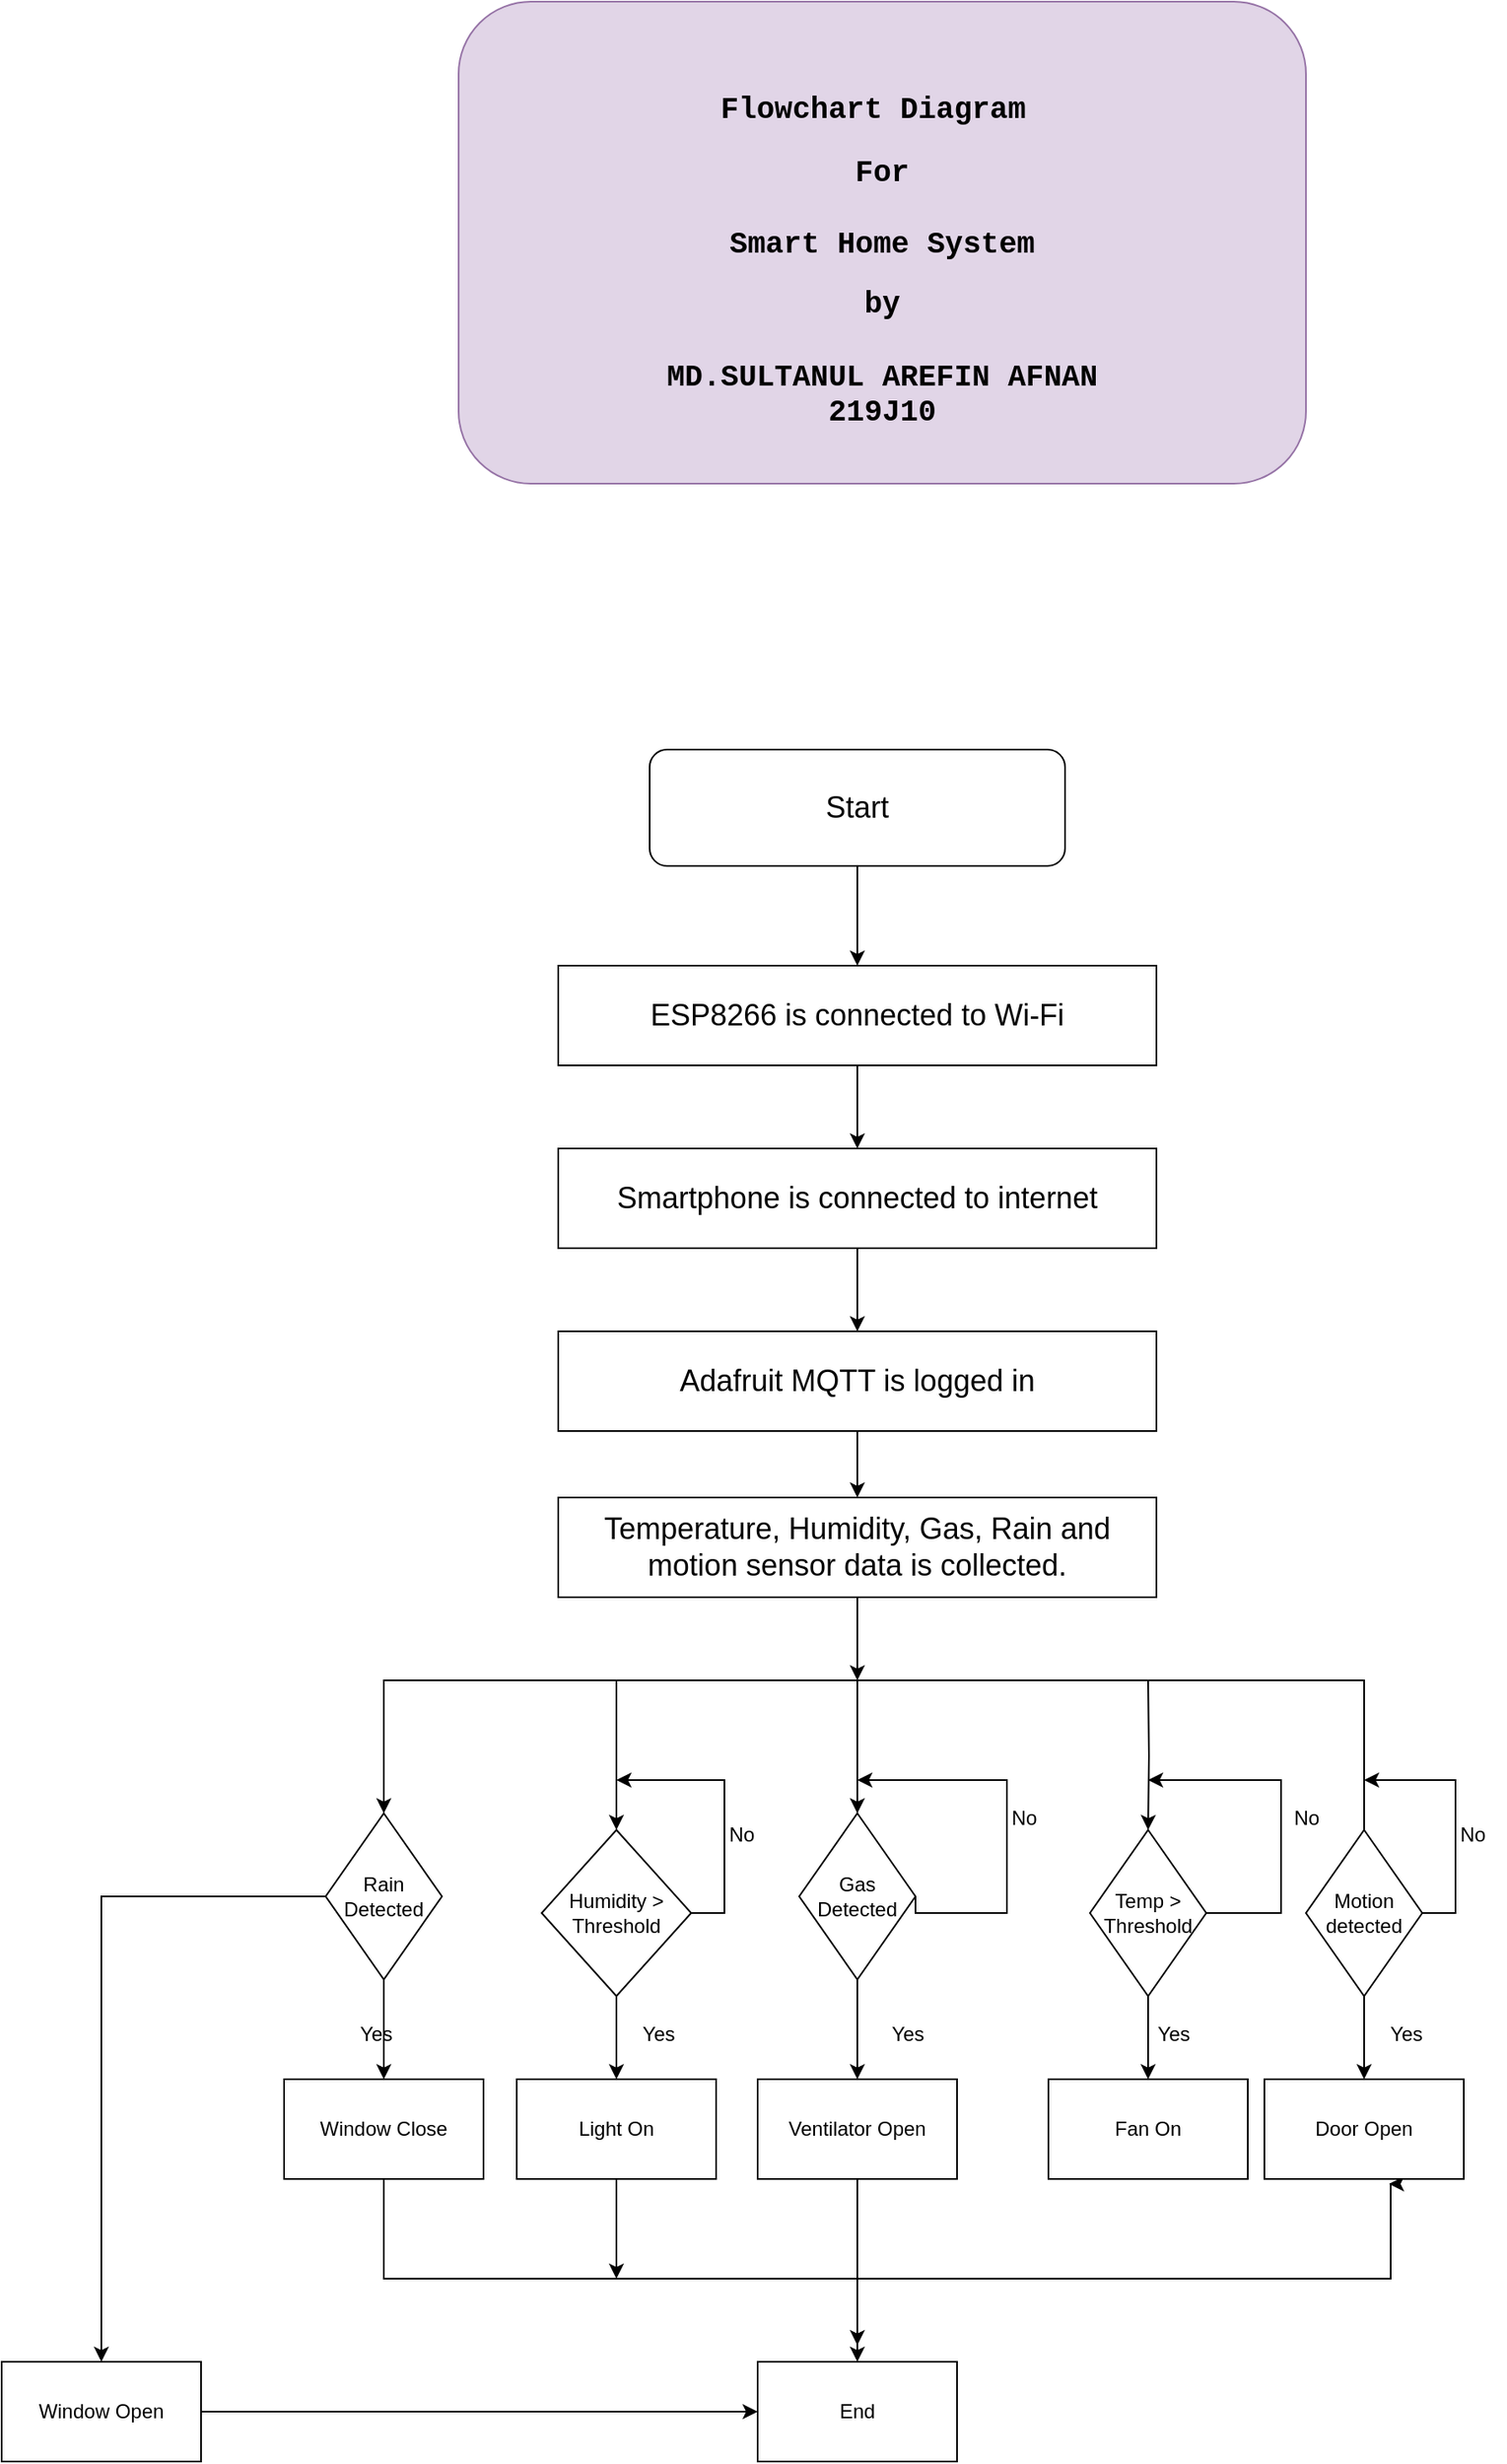 <mxfile version="24.7.8">
  <diagram name="Page-1" id="TTY8h7z_mcXP5LhsC1-o">
    <mxGraphModel dx="2284" dy="5188" grid="1" gridSize="10" guides="1" tooltips="1" connect="1" arrows="1" fold="1" page="1" pageScale="1" pageWidth="850" pageHeight="1100" math="0" shadow="0">
      <root>
        <mxCell id="0" />
        <mxCell id="1" parent="0" />
        <mxCell id="ef9IbnYYH5OgPn1B7hOl-57" style="edgeStyle=orthogonalEdgeStyle;rounded=0;orthogonalLoop=1;jettySize=auto;html=1;exitX=0.5;exitY=0;exitDx=0;exitDy=0;entryX=0.5;entryY=0;entryDx=0;entryDy=0;" edge="1" parent="1" target="ef9IbnYYH5OgPn1B7hOl-20">
          <mxGeometry relative="1" as="geometry">
            <mxPoint x="-310" y="-3060" as="sourcePoint" />
            <Array as="points">
              <mxPoint x="-305" y="-3060" />
            </Array>
          </mxGeometry>
        </mxCell>
        <mxCell id="ef9IbnYYH5OgPn1B7hOl-4" value="&lt;h1&gt;&lt;b style=&quot;background-color: initial; font-size: 12px;&quot;&gt;&lt;font face=&quot;Courier New&quot; style=&quot;font-size: 18px;&quot;&gt;Flowchart Diagram&amp;nbsp;&lt;/font&gt;&lt;/b&gt;&lt;/h1&gt;&lt;div&gt;&lt;font face=&quot;Courier New&quot;&gt;&lt;span style=&quot;font-size: 18px;&quot;&gt;&lt;b&gt;For&lt;/b&gt;&lt;/span&gt;&lt;/font&gt;&lt;/div&gt;&lt;div&gt;&lt;font face=&quot;Courier New&quot;&gt;&lt;span style=&quot;font-size: 18px;&quot;&gt;&lt;b&gt;&lt;br&gt;&lt;/b&gt;&lt;/span&gt;&lt;/font&gt;&lt;/div&gt;&lt;div&gt;&lt;font face=&quot;Courier New&quot;&gt;&lt;span style=&quot;font-size: 18px;&quot;&gt;&lt;b&gt;Smart Home System&lt;/b&gt;&lt;/span&gt;&lt;/font&gt;&lt;/div&gt;&lt;div&gt;&lt;br&gt;&lt;/div&gt;&lt;div&gt;&lt;font face=&quot;Courier New&quot;&gt;&lt;span style=&quot;font-size: 18px;&quot;&gt;&lt;b&gt;by&lt;/b&gt;&lt;/span&gt;&lt;/font&gt;&lt;/div&gt;&lt;div&gt;&lt;font face=&quot;Courier New&quot;&gt;&lt;span style=&quot;font-size: 18px;&quot;&gt;&lt;b&gt;&lt;br&gt;&lt;/b&gt;&lt;/span&gt;&lt;/font&gt;&lt;/div&gt;&lt;div&gt;&lt;font face=&quot;Courier New&quot;&gt;&lt;span style=&quot;font-size: 18px;&quot;&gt;&lt;b&gt;MD.SULTANUL AREFIN AFNAN&lt;/b&gt;&lt;/span&gt;&lt;/font&gt;&lt;/div&gt;&lt;div&gt;&lt;font face=&quot;Courier New&quot;&gt;&lt;span style=&quot;font-size: 18px;&quot;&gt;&lt;b&gt;219J10&lt;/b&gt;&lt;/span&gt;&lt;/font&gt;&lt;/div&gt;" style="rounded=1;whiteSpace=wrap;html=1;fillColor=#e1d5e7;strokeColor=#9673a6;" vertex="1" parent="1">
          <mxGeometry x="-400" y="-4070" width="510" height="290" as="geometry" />
        </mxCell>
        <mxCell id="ef9IbnYYH5OgPn1B7hOl-5" value="&lt;font style=&quot;font-size: 18px;&quot;&gt;Start&lt;/font&gt;" style="rounded=1;whiteSpace=wrap;html=1;" vertex="1" parent="1">
          <mxGeometry x="-285" y="-3620" width="250" height="70" as="geometry" />
        </mxCell>
        <mxCell id="ef9IbnYYH5OgPn1B7hOl-7" value="" style="edgeStyle=orthogonalEdgeStyle;rounded=0;orthogonalLoop=1;jettySize=auto;html=1;" edge="1" parent="1" source="ef9IbnYYH5OgPn1B7hOl-5" target="ef9IbnYYH5OgPn1B7hOl-6">
          <mxGeometry relative="1" as="geometry">
            <mxPoint x="-190" y="-3560" as="sourcePoint" />
            <Array as="points" />
          </mxGeometry>
        </mxCell>
        <mxCell id="ef9IbnYYH5OgPn1B7hOl-9" value="" style="edgeStyle=orthogonalEdgeStyle;rounded=0;orthogonalLoop=1;jettySize=auto;html=1;" edge="1" parent="1" source="ef9IbnYYH5OgPn1B7hOl-6" target="ef9IbnYYH5OgPn1B7hOl-8">
          <mxGeometry relative="1" as="geometry" />
        </mxCell>
        <mxCell id="ef9IbnYYH5OgPn1B7hOl-6" value="&lt;font style=&quot;font-size: 18px;&quot;&gt;ESP8266 is connected to Wi-Fi&lt;/font&gt;" style="rounded=0;whiteSpace=wrap;html=1;" vertex="1" parent="1">
          <mxGeometry x="-340" y="-3490" width="360" height="60" as="geometry" />
        </mxCell>
        <mxCell id="ef9IbnYYH5OgPn1B7hOl-11" value="" style="edgeStyle=orthogonalEdgeStyle;rounded=0;orthogonalLoop=1;jettySize=auto;html=1;" edge="1" parent="1" source="ef9IbnYYH5OgPn1B7hOl-8" target="ef9IbnYYH5OgPn1B7hOl-10">
          <mxGeometry relative="1" as="geometry" />
        </mxCell>
        <mxCell id="ef9IbnYYH5OgPn1B7hOl-8" value="&lt;font style=&quot;font-size: 18px;&quot;&gt;Smartphone is connected to internet&lt;/font&gt;" style="rounded=0;whiteSpace=wrap;html=1;" vertex="1" parent="1">
          <mxGeometry x="-340" y="-3380" width="360" height="60" as="geometry" />
        </mxCell>
        <mxCell id="ef9IbnYYH5OgPn1B7hOl-13" value="" style="edgeStyle=orthogonalEdgeStyle;rounded=0;orthogonalLoop=1;jettySize=auto;html=1;" edge="1" parent="1" source="ef9IbnYYH5OgPn1B7hOl-10" target="ef9IbnYYH5OgPn1B7hOl-12">
          <mxGeometry relative="1" as="geometry" />
        </mxCell>
        <mxCell id="ef9IbnYYH5OgPn1B7hOl-10" value="&lt;font style=&quot;font-size: 18px;&quot;&gt;Adafruit MQTT is logged in&lt;/font&gt;" style="rounded=0;whiteSpace=wrap;html=1;" vertex="1" parent="1">
          <mxGeometry x="-340" y="-3270" width="360" height="60" as="geometry" />
        </mxCell>
        <mxCell id="ef9IbnYYH5OgPn1B7hOl-49" value="" style="edgeStyle=orthogonalEdgeStyle;rounded=0;orthogonalLoop=1;jettySize=auto;html=1;entryX=0.5;entryY=0;entryDx=0;entryDy=0;movable=1;resizable=1;rotatable=1;deletable=1;editable=1;locked=0;connectable=1;exitX=0.5;exitY=0;exitDx=0;exitDy=0;" edge="1" parent="1" source="ef9IbnYYH5OgPn1B7hOl-24" target="ef9IbnYYH5OgPn1B7hOl-22">
          <mxGeometry relative="1" as="geometry">
            <mxPoint x="135" y="-3030" as="sourcePoint" />
            <mxPoint x="-485" y="-3030" as="targetPoint" />
            <Array as="points">
              <mxPoint x="145" y="-3060" />
              <mxPoint x="-445" y="-3060" />
            </Array>
          </mxGeometry>
        </mxCell>
        <mxCell id="ef9IbnYYH5OgPn1B7hOl-53" style="edgeStyle=orthogonalEdgeStyle;rounded=0;orthogonalLoop=1;jettySize=auto;html=1;exitX=0.5;exitY=1;exitDx=0;exitDy=0;" edge="1" parent="1" source="ef9IbnYYH5OgPn1B7hOl-12">
          <mxGeometry relative="1" as="geometry">
            <mxPoint x="-160" y="-3060" as="targetPoint" />
          </mxGeometry>
        </mxCell>
        <mxCell id="ef9IbnYYH5OgPn1B7hOl-12" value="&lt;font style=&quot;font-size: 18px;&quot;&gt;Temperature, Humidity, Gas, Rain and motion sensor data is collected.&lt;/font&gt;" style="rounded=0;whiteSpace=wrap;html=1;" vertex="1" parent="1">
          <mxGeometry x="-340" y="-3170" width="360" height="60" as="geometry" />
        </mxCell>
        <mxCell id="ef9IbnYYH5OgPn1B7hOl-40" value="" style="edgeStyle=orthogonalEdgeStyle;rounded=0;orthogonalLoop=1;jettySize=auto;html=1;" edge="1" parent="1" source="ef9IbnYYH5OgPn1B7hOl-14" target="ef9IbnYYH5OgPn1B7hOl-39">
          <mxGeometry relative="1" as="geometry" />
        </mxCell>
        <mxCell id="ef9IbnYYH5OgPn1B7hOl-58" style="edgeStyle=orthogonalEdgeStyle;rounded=0;orthogonalLoop=1;jettySize=auto;html=1;exitX=0.5;exitY=0;exitDx=0;exitDy=0;entryX=0.5;entryY=0;entryDx=0;entryDy=0;" edge="1" parent="1" target="ef9IbnYYH5OgPn1B7hOl-14">
          <mxGeometry relative="1" as="geometry">
            <mxPoint x="-145" y="-3060" as="sourcePoint" />
            <Array as="points">
              <mxPoint x="-160" y="-3060" />
            </Array>
          </mxGeometry>
        </mxCell>
        <mxCell id="ef9IbnYYH5OgPn1B7hOl-14" value="Gas Detected" style="rhombus;whiteSpace=wrap;html=1;rounded=0;" vertex="1" parent="1">
          <mxGeometry x="-195" y="-2980" width="70" height="100" as="geometry" />
        </mxCell>
        <mxCell id="ef9IbnYYH5OgPn1B7hOl-42" value="" style="edgeStyle=orthogonalEdgeStyle;rounded=0;orthogonalLoop=1;jettySize=auto;html=1;" edge="1" parent="1" source="ef9IbnYYH5OgPn1B7hOl-16" target="ef9IbnYYH5OgPn1B7hOl-41">
          <mxGeometry relative="1" as="geometry" />
        </mxCell>
        <mxCell id="ef9IbnYYH5OgPn1B7hOl-59" style="edgeStyle=orthogonalEdgeStyle;rounded=0;orthogonalLoop=1;jettySize=auto;html=1;exitX=0.5;exitY=0;exitDx=0;exitDy=0;entryX=0.5;entryY=0;entryDx=0;entryDy=0;" edge="1" parent="1" target="ef9IbnYYH5OgPn1B7hOl-16">
          <mxGeometry relative="1" as="geometry">
            <mxPoint x="15" y="-3060" as="sourcePoint" />
          </mxGeometry>
        </mxCell>
        <mxCell id="ef9IbnYYH5OgPn1B7hOl-16" value="Temp &amp;gt; Threshold" style="rhombus;whiteSpace=wrap;html=1;rounded=0;" vertex="1" parent="1">
          <mxGeometry x="-20" y="-2970" width="70" height="100" as="geometry" />
        </mxCell>
        <mxCell id="ef9IbnYYH5OgPn1B7hOl-38" value="" style="edgeStyle=orthogonalEdgeStyle;rounded=0;orthogonalLoop=1;jettySize=auto;html=1;" edge="1" parent="1" source="ef9IbnYYH5OgPn1B7hOl-20" target="ef9IbnYYH5OgPn1B7hOl-37">
          <mxGeometry relative="1" as="geometry" />
        </mxCell>
        <mxCell id="ef9IbnYYH5OgPn1B7hOl-62" style="edgeStyle=orthogonalEdgeStyle;rounded=0;orthogonalLoop=1;jettySize=auto;html=1;exitX=1;exitY=0.5;exitDx=0;exitDy=0;" edge="1" parent="1" source="ef9IbnYYH5OgPn1B7hOl-20">
          <mxGeometry relative="1" as="geometry">
            <mxPoint x="-305" y="-3000" as="targetPoint" />
            <Array as="points">
              <mxPoint x="-240" y="-2920" />
              <mxPoint x="-240" y="-3000" />
            </Array>
          </mxGeometry>
        </mxCell>
        <mxCell id="ef9IbnYYH5OgPn1B7hOl-20" value="Humidity &amp;gt; Threshold" style="rhombus;whiteSpace=wrap;html=1;rounded=0;" vertex="1" parent="1">
          <mxGeometry x="-350" y="-2970" width="90" height="100" as="geometry" />
        </mxCell>
        <mxCell id="ef9IbnYYH5OgPn1B7hOl-31" value="" style="edgeStyle=orthogonalEdgeStyle;rounded=0;orthogonalLoop=1;jettySize=auto;html=1;" edge="1" parent="1" source="ef9IbnYYH5OgPn1B7hOl-22" target="ef9IbnYYH5OgPn1B7hOl-30">
          <mxGeometry relative="1" as="geometry" />
        </mxCell>
        <mxCell id="ef9IbnYYH5OgPn1B7hOl-35" value="" style="edgeStyle=orthogonalEdgeStyle;rounded=0;orthogonalLoop=1;jettySize=auto;html=1;" edge="1" parent="1" source="ef9IbnYYH5OgPn1B7hOl-22" target="ef9IbnYYH5OgPn1B7hOl-34">
          <mxGeometry relative="1" as="geometry" />
        </mxCell>
        <mxCell id="ef9IbnYYH5OgPn1B7hOl-22" value="Rain Detected" style="rhombus;whiteSpace=wrap;html=1;rounded=0;" vertex="1" parent="1">
          <mxGeometry x="-480" y="-2980" width="70" height="100" as="geometry" />
        </mxCell>
        <mxCell id="ef9IbnYYH5OgPn1B7hOl-44" value="" style="edgeStyle=orthogonalEdgeStyle;rounded=0;orthogonalLoop=1;jettySize=auto;html=1;" edge="1" parent="1" source="ef9IbnYYH5OgPn1B7hOl-24" target="ef9IbnYYH5OgPn1B7hOl-43">
          <mxGeometry relative="1" as="geometry" />
        </mxCell>
        <mxCell id="ef9IbnYYH5OgPn1B7hOl-50" style="edgeStyle=orthogonalEdgeStyle;rounded=0;orthogonalLoop=1;jettySize=auto;html=1;exitX=0.5;exitY=0;exitDx=0;exitDy=0;entryX=0.5;entryY=0;entryDx=0;entryDy=0;" edge="1" parent="1" source="ef9IbnYYH5OgPn1B7hOl-24" target="ef9IbnYYH5OgPn1B7hOl-24">
          <mxGeometry relative="1" as="geometry">
            <mxPoint x="140" y="-3050" as="targetPoint" />
            <Array as="points">
              <mxPoint x="145" y="-2970" />
              <mxPoint x="145" y="-2970" />
            </Array>
          </mxGeometry>
        </mxCell>
        <mxCell id="ef9IbnYYH5OgPn1B7hOl-24" value="Motion detected" style="rhombus;whiteSpace=wrap;html=1;rounded=0;" vertex="1" parent="1">
          <mxGeometry x="110" y="-2970" width="70" height="100" as="geometry" />
        </mxCell>
        <mxCell id="ef9IbnYYH5OgPn1B7hOl-33" value="" style="edgeStyle=orthogonalEdgeStyle;rounded=0;orthogonalLoop=1;jettySize=auto;html=1;" edge="1" parent="1" source="ef9IbnYYH5OgPn1B7hOl-30" target="ef9IbnYYH5OgPn1B7hOl-32">
          <mxGeometry relative="1" as="geometry" />
        </mxCell>
        <mxCell id="ef9IbnYYH5OgPn1B7hOl-30" value="Window Open" style="whiteSpace=wrap;html=1;rounded=0;" vertex="1" parent="1">
          <mxGeometry x="-675" y="-2650" width="120" height="60" as="geometry" />
        </mxCell>
        <mxCell id="ef9IbnYYH5OgPn1B7hOl-32" value="End" style="whiteSpace=wrap;html=1;rounded=0;" vertex="1" parent="1">
          <mxGeometry x="-220" y="-2650" width="120" height="60" as="geometry" />
        </mxCell>
        <mxCell id="ef9IbnYYH5OgPn1B7hOl-72" style="edgeStyle=orthogonalEdgeStyle;rounded=0;orthogonalLoop=1;jettySize=auto;html=1;exitX=0.5;exitY=1;exitDx=0;exitDy=0;entryX=0.625;entryY=1.05;entryDx=0;entryDy=0;entryPerimeter=0;" edge="1" parent="1" source="ef9IbnYYH5OgPn1B7hOl-34" target="ef9IbnYYH5OgPn1B7hOl-43">
          <mxGeometry relative="1" as="geometry">
            <mxPoint x="160" y="-2640" as="targetPoint" />
            <Array as="points">
              <mxPoint x="-445" y="-2700" />
              <mxPoint x="161" y="-2700" />
            </Array>
          </mxGeometry>
        </mxCell>
        <mxCell id="ef9IbnYYH5OgPn1B7hOl-34" value="Window Close" style="whiteSpace=wrap;html=1;rounded=0;" vertex="1" parent="1">
          <mxGeometry x="-505" y="-2820" width="120" height="60" as="geometry" />
        </mxCell>
        <mxCell id="ef9IbnYYH5OgPn1B7hOl-36" value="Yes" style="text;html=1;align=center;verticalAlign=middle;resizable=0;points=[];autosize=1;strokeColor=none;fillColor=none;" vertex="1" parent="1">
          <mxGeometry x="-470" y="-2862" width="40" height="30" as="geometry" />
        </mxCell>
        <mxCell id="ef9IbnYYH5OgPn1B7hOl-73" style="edgeStyle=orthogonalEdgeStyle;rounded=0;orthogonalLoop=1;jettySize=auto;html=1;exitX=0.5;exitY=1;exitDx=0;exitDy=0;" edge="1" parent="1" source="ef9IbnYYH5OgPn1B7hOl-37">
          <mxGeometry relative="1" as="geometry">
            <mxPoint x="-305" y="-2700" as="targetPoint" />
          </mxGeometry>
        </mxCell>
        <mxCell id="ef9IbnYYH5OgPn1B7hOl-37" value="Light On" style="whiteSpace=wrap;html=1;rounded=0;" vertex="1" parent="1">
          <mxGeometry x="-365" y="-2820" width="120" height="60" as="geometry" />
        </mxCell>
        <mxCell id="ef9IbnYYH5OgPn1B7hOl-71" style="edgeStyle=orthogonalEdgeStyle;rounded=0;orthogonalLoop=1;jettySize=auto;html=1;exitX=0.5;exitY=1;exitDx=0;exitDy=0;" edge="1" parent="1" source="ef9IbnYYH5OgPn1B7hOl-39" target="ef9IbnYYH5OgPn1B7hOl-32">
          <mxGeometry relative="1" as="geometry" />
        </mxCell>
        <mxCell id="ef9IbnYYH5OgPn1B7hOl-74" style="edgeStyle=orthogonalEdgeStyle;rounded=0;orthogonalLoop=1;jettySize=auto;html=1;exitX=0.5;exitY=1;exitDx=0;exitDy=0;" edge="1" parent="1" source="ef9IbnYYH5OgPn1B7hOl-39">
          <mxGeometry relative="1" as="geometry">
            <mxPoint x="-160" y="-2660" as="targetPoint" />
          </mxGeometry>
        </mxCell>
        <mxCell id="ef9IbnYYH5OgPn1B7hOl-39" value="Ventilator Open" style="whiteSpace=wrap;html=1;rounded=0;" vertex="1" parent="1">
          <mxGeometry x="-220" y="-2820" width="120" height="60" as="geometry" />
        </mxCell>
        <mxCell id="ef9IbnYYH5OgPn1B7hOl-41" value="Fan On" style="whiteSpace=wrap;html=1;rounded=0;" vertex="1" parent="1">
          <mxGeometry x="-45" y="-2820" width="120" height="60" as="geometry" />
        </mxCell>
        <mxCell id="ef9IbnYYH5OgPn1B7hOl-43" value="Door Open" style="whiteSpace=wrap;html=1;rounded=0;" vertex="1" parent="1">
          <mxGeometry x="85" y="-2820" width="120" height="60" as="geometry" />
        </mxCell>
        <mxCell id="ef9IbnYYH5OgPn1B7hOl-45" value="Yes" style="text;html=1;align=center;verticalAlign=middle;resizable=0;points=[];autosize=1;strokeColor=none;fillColor=none;" vertex="1" parent="1">
          <mxGeometry x="-300" y="-2862" width="40" height="30" as="geometry" />
        </mxCell>
        <mxCell id="ef9IbnYYH5OgPn1B7hOl-46" value="Yes" style="text;html=1;align=center;verticalAlign=middle;resizable=0;points=[];autosize=1;strokeColor=none;fillColor=none;" vertex="1" parent="1">
          <mxGeometry x="-150" y="-2862" width="40" height="30" as="geometry" />
        </mxCell>
        <mxCell id="ef9IbnYYH5OgPn1B7hOl-47" value="Yes" style="text;html=1;align=center;verticalAlign=middle;resizable=0;points=[];autosize=1;strokeColor=none;fillColor=none;" vertex="1" parent="1">
          <mxGeometry x="10" y="-2862" width="40" height="30" as="geometry" />
        </mxCell>
        <mxCell id="ef9IbnYYH5OgPn1B7hOl-48" value="Yes" style="text;html=1;align=center;verticalAlign=middle;resizable=0;points=[];autosize=1;strokeColor=none;fillColor=none;" vertex="1" parent="1">
          <mxGeometry x="150" y="-2862" width="40" height="30" as="geometry" />
        </mxCell>
        <mxCell id="ef9IbnYYH5OgPn1B7hOl-63" value="No" style="text;html=1;align=center;verticalAlign=middle;resizable=0;points=[];autosize=1;strokeColor=none;fillColor=none;" vertex="1" parent="1">
          <mxGeometry x="-250" y="-2982" width="40" height="30" as="geometry" />
        </mxCell>
        <mxCell id="ef9IbnYYH5OgPn1B7hOl-65" style="edgeStyle=orthogonalEdgeStyle;rounded=0;orthogonalLoop=1;jettySize=auto;html=1;exitX=1;exitY=0.5;exitDx=0;exitDy=0;" edge="1" parent="1" source="ef9IbnYYH5OgPn1B7hOl-14">
          <mxGeometry relative="1" as="geometry">
            <mxPoint x="-160" y="-3000" as="targetPoint" />
            <mxPoint x="-100" y="-2920" as="sourcePoint" />
            <Array as="points">
              <mxPoint x="-70" y="-2920" />
              <mxPoint x="-70" y="-3000" />
            </Array>
          </mxGeometry>
        </mxCell>
        <mxCell id="ef9IbnYYH5OgPn1B7hOl-66" value="No" style="text;html=1;align=center;verticalAlign=middle;resizable=0;points=[];autosize=1;strokeColor=none;fillColor=none;" vertex="1" parent="1">
          <mxGeometry x="-80" y="-2992" width="40" height="30" as="geometry" />
        </mxCell>
        <mxCell id="ef9IbnYYH5OgPn1B7hOl-67" style="edgeStyle=orthogonalEdgeStyle;rounded=0;orthogonalLoop=1;jettySize=auto;html=1;exitX=1;exitY=0.5;exitDx=0;exitDy=0;" edge="1" parent="1" source="ef9IbnYYH5OgPn1B7hOl-16">
          <mxGeometry relative="1" as="geometry">
            <mxPoint x="15" y="-3000" as="targetPoint" />
            <mxPoint x="55" y="-2920" as="sourcePoint" />
            <Array as="points">
              <mxPoint x="95" y="-2920" />
              <mxPoint x="95" y="-3000" />
            </Array>
          </mxGeometry>
        </mxCell>
        <mxCell id="ef9IbnYYH5OgPn1B7hOl-68" style="edgeStyle=orthogonalEdgeStyle;rounded=0;orthogonalLoop=1;jettySize=auto;html=1;exitX=1;exitY=0.5;exitDx=0;exitDy=0;" edge="1" parent="1" source="ef9IbnYYH5OgPn1B7hOl-24">
          <mxGeometry relative="1" as="geometry">
            <mxPoint x="145" y="-3000" as="targetPoint" />
            <mxPoint x="185" y="-2920" as="sourcePoint" />
            <Array as="points">
              <mxPoint x="200" y="-2920" />
              <mxPoint x="200" y="-3000" />
            </Array>
          </mxGeometry>
        </mxCell>
        <mxCell id="ef9IbnYYH5OgPn1B7hOl-69" value="No" style="text;html=1;align=center;verticalAlign=middle;resizable=0;points=[];autosize=1;strokeColor=none;fillColor=none;" vertex="1" parent="1">
          <mxGeometry x="190" y="-2982" width="40" height="30" as="geometry" />
        </mxCell>
        <mxCell id="ef9IbnYYH5OgPn1B7hOl-70" value="No" style="text;html=1;align=center;verticalAlign=middle;resizable=0;points=[];autosize=1;strokeColor=none;fillColor=none;" vertex="1" parent="1">
          <mxGeometry x="90" y="-2992" width="40" height="30" as="geometry" />
        </mxCell>
      </root>
    </mxGraphModel>
  </diagram>
</mxfile>
